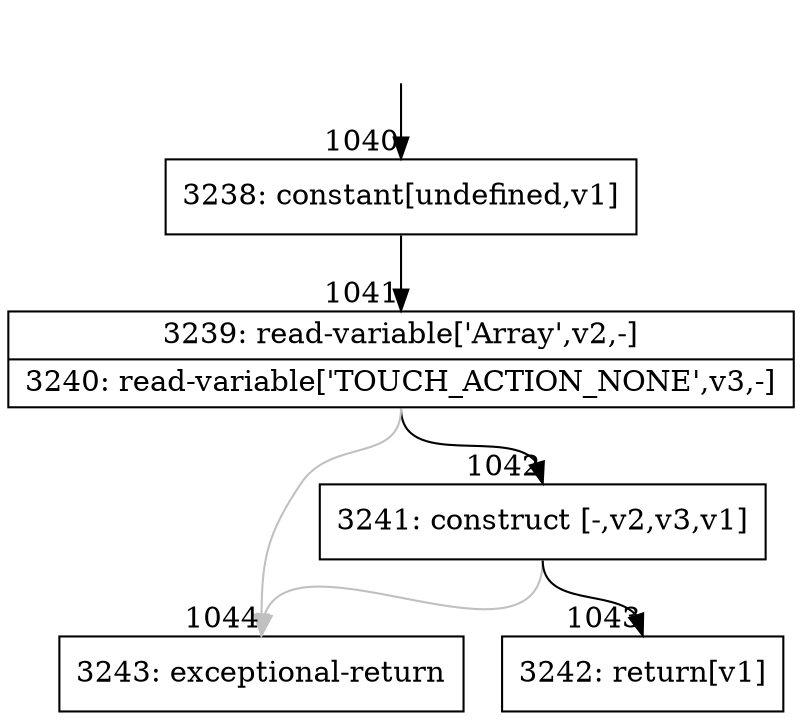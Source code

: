 digraph {
rankdir="TD"
BB_entry94[shape=none,label=""];
BB_entry94 -> BB1040 [tailport=s, headport=n, headlabel="    1040"]
BB1040 [shape=record label="{3238: constant[undefined,v1]}" ] 
BB1040 -> BB1041 [tailport=s, headport=n, headlabel="      1041"]
BB1041 [shape=record label="{3239: read-variable['Array',v2,-]|3240: read-variable['TOUCH_ACTION_NONE',v3,-]}" ] 
BB1041 -> BB1042 [tailport=s, headport=n, headlabel="      1042"]
BB1041 -> BB1044 [tailport=s, headport=n, color=gray, headlabel="      1044"]
BB1042 [shape=record label="{3241: construct [-,v2,v3,v1]}" ] 
BB1042 -> BB1043 [tailport=s, headport=n, headlabel="      1043"]
BB1042 -> BB1044 [tailport=s, headport=n, color=gray]
BB1043 [shape=record label="{3242: return[v1]}" ] 
BB1044 [shape=record label="{3243: exceptional-return}" ] 
//#$~ 1703
}

